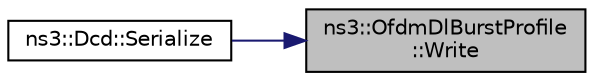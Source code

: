 digraph "ns3::OfdmDlBurstProfile::Write"
{
 // LATEX_PDF_SIZE
  edge [fontname="Helvetica",fontsize="10",labelfontname="Helvetica",labelfontsize="10"];
  node [fontname="Helvetica",fontsize="10",shape=record];
  rankdir="RL";
  Node1 [label="ns3::OfdmDlBurstProfile\l::Write",height=0.2,width=0.4,color="black", fillcolor="grey75", style="filled", fontcolor="black",tooltip="Write item."];
  Node1 -> Node2 [dir="back",color="midnightblue",fontsize="10",style="solid",fontname="Helvetica"];
  Node2 [label="ns3::Dcd::Serialize",height=0.2,width=0.4,color="black", fillcolor="white", style="filled",URL="$classns3_1_1_dcd.html#a7b1c9a94a6a4a344f9da7288e4129400",tooltip=" "];
}
